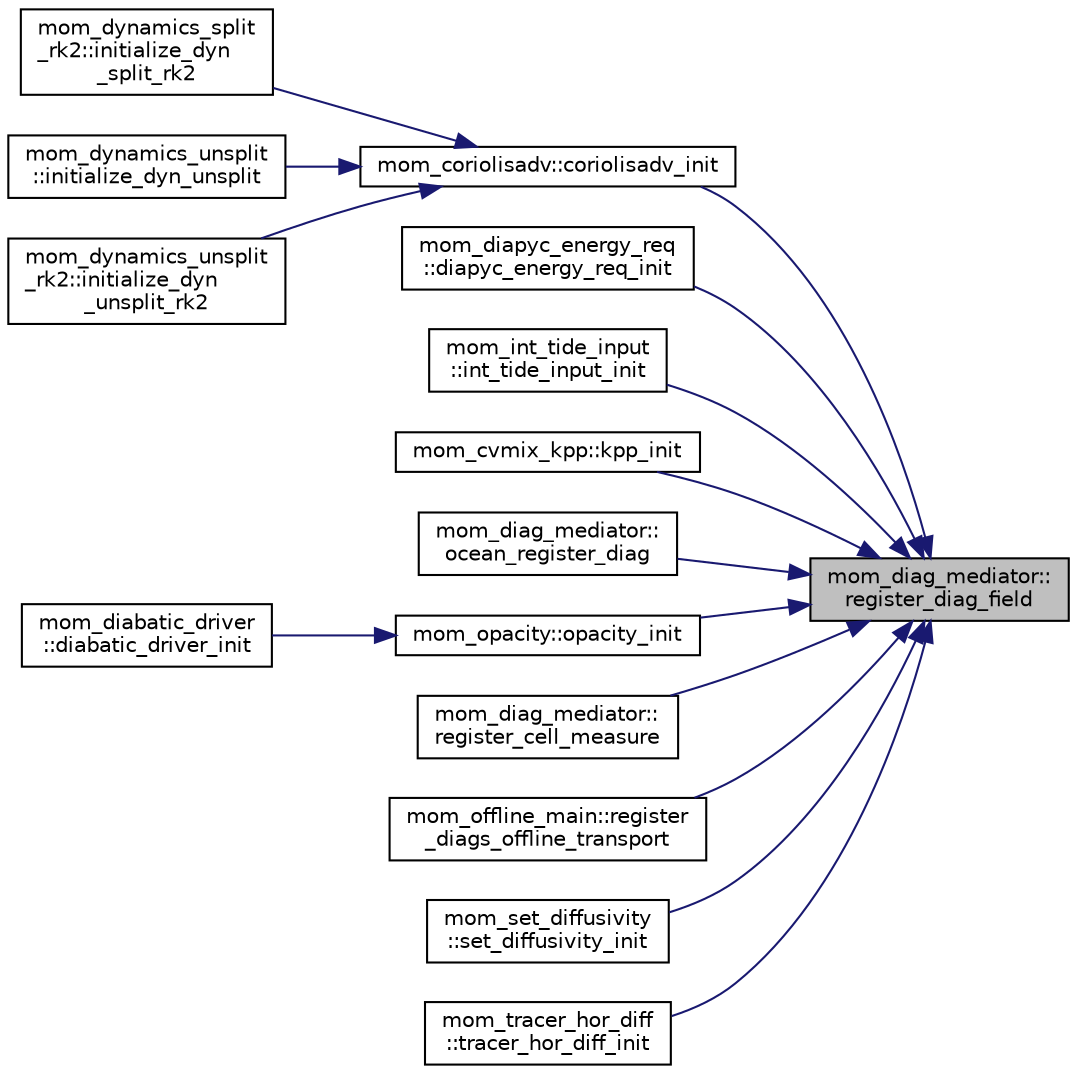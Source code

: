 digraph "mom_diag_mediator::register_diag_field"
{
 // INTERACTIVE_SVG=YES
 // LATEX_PDF_SIZE
  edge [fontname="Helvetica",fontsize="10",labelfontname="Helvetica",labelfontsize="10"];
  node [fontname="Helvetica",fontsize="10",shape=record];
  rankdir="RL";
  Node1 [label="mom_diag_mediator::\lregister_diag_field",height=0.2,width=0.4,color="black", fillcolor="grey75", style="filled", fontcolor="black",tooltip="Returns the \"diag_mediator\" handle for a group (native, CMOR, z-coord, ...) of diagnostics derived fr..."];
  Node1 -> Node2 [dir="back",color="midnightblue",fontsize="10",style="solid",fontname="Helvetica"];
  Node2 [label="mom_coriolisadv::coriolisadv_init",height=0.2,width=0.4,color="black", fillcolor="white", style="filled",URL="$namespacemom__coriolisadv.html#ad3ce07f23ce7b484a5a9e0c0abe8b1cd",tooltip="Initializes the control structure for coriolisadv_cs."];
  Node2 -> Node3 [dir="back",color="midnightblue",fontsize="10",style="solid",fontname="Helvetica"];
  Node3 [label="mom_dynamics_split\l_rk2::initialize_dyn\l_split_rk2",height=0.2,width=0.4,color="black", fillcolor="white", style="filled",URL="$namespacemom__dynamics__split__rk2.html#aa9a0a027754d3ca2d49f3993bc64b1b7",tooltip="This subroutine initializes all of the variables that are used by this dynamic core,..."];
  Node2 -> Node4 [dir="back",color="midnightblue",fontsize="10",style="solid",fontname="Helvetica"];
  Node4 [label="mom_dynamics_unsplit\l::initialize_dyn_unsplit",height=0.2,width=0.4,color="black", fillcolor="white", style="filled",URL="$namespacemom__dynamics__unsplit.html#a190363f34b9f08eb7965356876dbddc4",tooltip="Initialize parameters and allocate memory associated with the unsplit dynamics module."];
  Node2 -> Node5 [dir="back",color="midnightblue",fontsize="10",style="solid",fontname="Helvetica"];
  Node5 [label="mom_dynamics_unsplit\l_rk2::initialize_dyn\l_unsplit_rk2",height=0.2,width=0.4,color="black", fillcolor="white", style="filled",URL="$namespacemom__dynamics__unsplit__rk2.html#a7703d91136bb80cdba5bae91d6f86239",tooltip="Initialize parameters and allocate memory associated with the unsplit RK2 dynamics module."];
  Node1 -> Node6 [dir="back",color="midnightblue",fontsize="10",style="solid",fontname="Helvetica"];
  Node6 [label="mom_diapyc_energy_req\l::diapyc_energy_req_init",height=0.2,width=0.4,color="black", fillcolor="white", style="filled",URL="$namespacemom__diapyc__energy__req.html#a63b127bfd78461d8df3449591792b224",tooltip="Initialize parameters and allocate memory associated with the diapycnal energy requirement module."];
  Node1 -> Node7 [dir="back",color="midnightblue",fontsize="10",style="solid",fontname="Helvetica"];
  Node7 [label="mom_int_tide_input\l::int_tide_input_init",height=0.2,width=0.4,color="black", fillcolor="white", style="filled",URL="$namespacemom__int__tide__input.html#a134b589adde1907265c096afdb9a23b8",tooltip="Initializes the data related to the internal tide input module."];
  Node1 -> Node8 [dir="back",color="midnightblue",fontsize="10",style="solid",fontname="Helvetica"];
  Node8 [label="mom_cvmix_kpp::kpp_init",height=0.2,width=0.4,color="black", fillcolor="white", style="filled",URL="$namespacemom__cvmix__kpp.html#ada767f6da63b74348a7461eb1d12c5d6",tooltip="Initialize the CVMix KPP module and set up diagnostics Returns True if KPP is to be used,..."];
  Node1 -> Node9 [dir="back",color="midnightblue",fontsize="10",style="solid",fontname="Helvetica"];
  Node9 [label="mom_diag_mediator::\locean_register_diag",height=0.2,width=0.4,color="black", fillcolor="white", style="filled",URL="$namespacemom__diag__mediator.html#a21267e25d12fa3e5d2540d2a299d2d2c",tooltip="Registers a diagnostic using the information encapsulated in the vardesc type argument and returns an..."];
  Node1 -> Node10 [dir="back",color="midnightblue",fontsize="10",style="solid",fontname="Helvetica"];
  Node10 [label="mom_opacity::opacity_init",height=0.2,width=0.4,color="black", fillcolor="white", style="filled",URL="$namespacemom__opacity.html#ab8dbcd70b93f5bd77b2a525cd73f0eb9",tooltip=" "];
  Node10 -> Node11 [dir="back",color="midnightblue",fontsize="10",style="solid",fontname="Helvetica"];
  Node11 [label="mom_diabatic_driver\l::diabatic_driver_init",height=0.2,width=0.4,color="black", fillcolor="white", style="filled",URL="$namespacemom__diabatic__driver.html#a51d273bae7e5d2217fa5498620532888",tooltip="This routine initializes the diabatic driver module."];
  Node1 -> Node12 [dir="back",color="midnightblue",fontsize="10",style="solid",fontname="Helvetica"];
  Node12 [label="mom_diag_mediator::\lregister_cell_measure",height=0.2,width=0.4,color="black", fillcolor="white", style="filled",URL="$namespacemom__diag__mediator.html#a820eb49d3acf041c630ce1373bef799e",tooltip="Sets a handle inside diagnostics mediator to associate 3d cell measures."];
  Node1 -> Node13 [dir="back",color="midnightblue",fontsize="10",style="solid",fontname="Helvetica"];
  Node13 [label="mom_offline_main::register\l_diags_offline_transport",height=0.2,width=0.4,color="black", fillcolor="white", style="filled",URL="$namespacemom__offline__main.html#a0adf88ec8f84684573c1bafd91b22cf6",tooltip="Initialize additional diagnostics required for offline tracer transport."];
  Node1 -> Node14 [dir="back",color="midnightblue",fontsize="10",style="solid",fontname="Helvetica"];
  Node14 [label="mom_set_diffusivity\l::set_diffusivity_init",height=0.2,width=0.4,color="black", fillcolor="white", style="filled",URL="$namespacemom__set__diffusivity.html#a99cccff4bd9b753e86e50f1a188c3283",tooltip=" "];
  Node1 -> Node15 [dir="back",color="midnightblue",fontsize="10",style="solid",fontname="Helvetica"];
  Node15 [label="mom_tracer_hor_diff\l::tracer_hor_diff_init",height=0.2,width=0.4,color="black", fillcolor="white", style="filled",URL="$namespacemom__tracer__hor__diff.html#a4eba08cd6b1839922b3ffd50ae532934",tooltip="Initialize lateral tracer diffusion module."];
}
